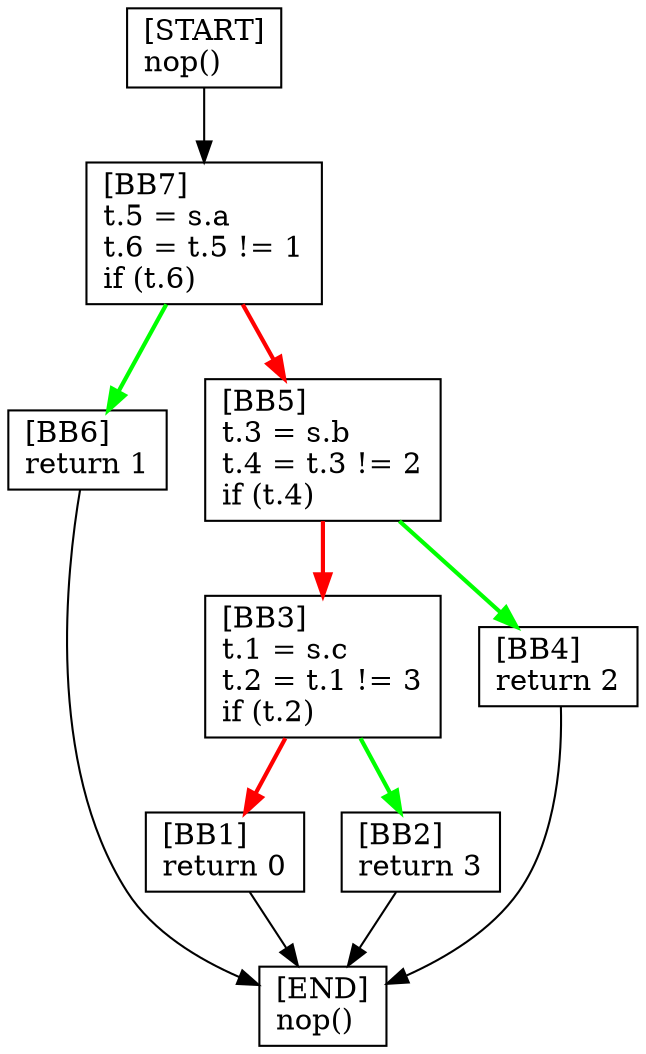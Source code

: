 digraph {
  node [shape=box]
  BB7 [label="[BB7]\lt.5 = s.a\lt.6 = t.5 != 1\lif (t.6)\l"];
  BB6 [label="[BB6]\lreturn 1\l"];
  BB1 [label="[BB1]\lreturn 0\l"];
  START [label="[START]\lnop()\l"];
  END [label="[END]\lnop()\l"];
  BB2 [label="[BB2]\lreturn 3\l"];
  BB3 [label="[BB3]\lt.1 = s.c\lt.2 = t.1 != 3\lif (t.2)\l"];
  BB4 [label="[BB4]\lreturn 2\l"];
  BB5 [label="[BB5]\lt.3 = s.b\lt.4 = t.3 != 2\lif (t.4)\l"];
  BB2 -> END;
  START -> BB7;
  BB7 -> BB5 [color=red, penwidth=2];
  BB1 -> END;
  BB5 -> BB3 [color=red, penwidth=2];
  BB3 -> BB2 [color=green, penwidth=2];
  BB5 -> BB4 [color=green, penwidth=2];
  BB3 -> BB1 [color=red, penwidth=2];
  BB6 -> END;
  BB7 -> BB6 [color=green, penwidth=2];
  BB4 -> END;
}
